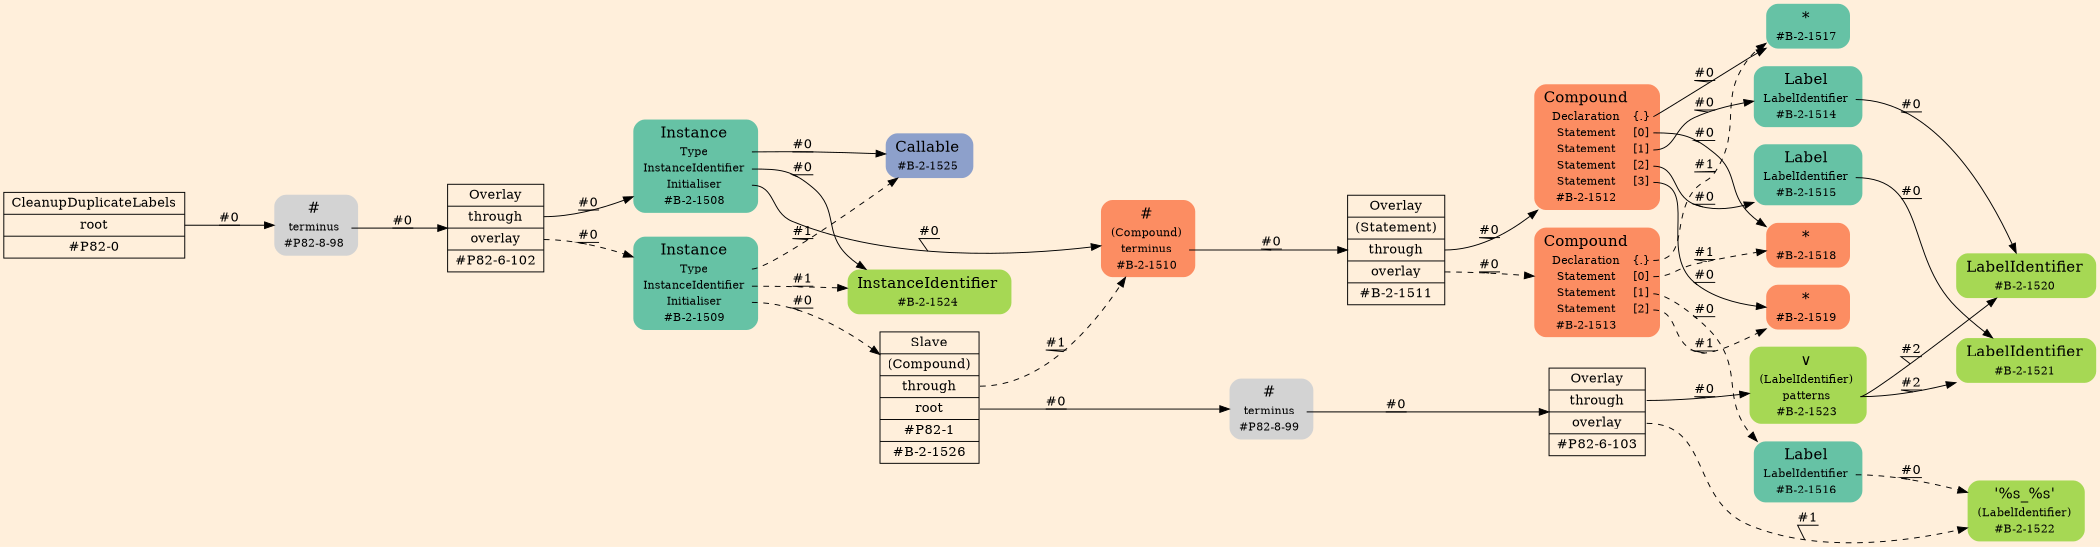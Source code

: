 digraph Inferno {
graph [
rankdir = "LR"
ranksep = 1.0
size = "14,20"
bgcolor = antiquewhite1
];
node [
];
"CR#P82-0" [
shape = "record"
fillcolor = "transparent"
label = "<fixed> CleanupDuplicateLabels | <port0> root | <port1> #P82-0"
style = "filled"
fontsize = "14"
fillcolor = antiquewhite1
];
"#P82-8-98" [
shape = "plaintext"
label = <<TABLE BORDER="0" CELLBORDER="0" CELLSPACING="0">
 <TR>
  <TD><FONT POINT-SIZE="16.0">#</FONT></TD>
  <TD></TD>
 </TR>
 <TR>
  <TD>terminus</TD>
  <TD PORT="port0"></TD>
 </TR>
 <TR>
  <TD>#P82-8-98</TD>
  <TD PORT="port1"></TD>
 </TR>
</TABLE>>
style = "rounded,filled"
fontsize = "12"
];
"#P82-6-102" [
shape = "record"
label = "<fixed> Overlay | <port0> through | <port1> overlay | <port2> #P82-6-102"
style = "filled"
fontsize = "14"
fillcolor = antiquewhite1
];
"#B-2-1508" [
shape = "plaintext"
fillcolor = "/set28/1"
label = <<TABLE BORDER="0" CELLBORDER="0" CELLSPACING="0">
 <TR>
  <TD><FONT POINT-SIZE="16.0">Instance</FONT></TD>
  <TD></TD>
 </TR>
 <TR>
  <TD>Type</TD>
  <TD PORT="port0"></TD>
 </TR>
 <TR>
  <TD>InstanceIdentifier</TD>
  <TD PORT="port1"></TD>
 </TR>
 <TR>
  <TD>Initialiser</TD>
  <TD PORT="port2"></TD>
 </TR>
 <TR>
  <TD>#B-2-1508</TD>
  <TD PORT="port3"></TD>
 </TR>
</TABLE>>
style = "rounded,filled"
fontsize = "12"
];
"#B-2-1525" [
shape = "plaintext"
fillcolor = "/set28/3"
label = <<TABLE BORDER="0" CELLBORDER="0" CELLSPACING="0">
 <TR>
  <TD><FONT POINT-SIZE="16.0">Callable</FONT></TD>
  <TD></TD>
 </TR>
 <TR>
  <TD>#B-2-1525</TD>
  <TD PORT="port0"></TD>
 </TR>
</TABLE>>
style = "rounded,filled"
fontsize = "12"
];
"#B-2-1524" [
shape = "plaintext"
fillcolor = "/set28/5"
label = <<TABLE BORDER="0" CELLBORDER="0" CELLSPACING="0">
 <TR>
  <TD><FONT POINT-SIZE="16.0">InstanceIdentifier</FONT></TD>
  <TD></TD>
 </TR>
 <TR>
  <TD>#B-2-1524</TD>
  <TD PORT="port0"></TD>
 </TR>
</TABLE>>
style = "rounded,filled"
fontsize = "12"
];
"#B-2-1510" [
shape = "plaintext"
fillcolor = "/set28/2"
label = <<TABLE BORDER="0" CELLBORDER="0" CELLSPACING="0">
 <TR>
  <TD><FONT POINT-SIZE="16.0">#</FONT></TD>
  <TD></TD>
 </TR>
 <TR>
  <TD>(Compound)</TD>
  <TD PORT="port0"></TD>
 </TR>
 <TR>
  <TD>terminus</TD>
  <TD PORT="port1"></TD>
 </TR>
 <TR>
  <TD>#B-2-1510</TD>
  <TD PORT="port2"></TD>
 </TR>
</TABLE>>
style = "rounded,filled"
fontsize = "12"
];
"#B-2-1511" [
shape = "record"
fillcolor = "/set28/2"
label = "<fixed> Overlay | <port0> (Statement) | <port1> through | <port2> overlay | <port3> #B-2-1511"
style = "filled"
fontsize = "14"
fillcolor = antiquewhite1
];
"#B-2-1512" [
shape = "plaintext"
fillcolor = "/set28/2"
label = <<TABLE BORDER="0" CELLBORDER="0" CELLSPACING="0">
 <TR>
  <TD><FONT POINT-SIZE="16.0">Compound</FONT></TD>
  <TD></TD>
 </TR>
 <TR>
  <TD>Declaration</TD>
  <TD PORT="port0">{.}</TD>
 </TR>
 <TR>
  <TD>Statement</TD>
  <TD PORT="port1">[0]</TD>
 </TR>
 <TR>
  <TD>Statement</TD>
  <TD PORT="port2">[1]</TD>
 </TR>
 <TR>
  <TD>Statement</TD>
  <TD PORT="port3">[2]</TD>
 </TR>
 <TR>
  <TD>Statement</TD>
  <TD PORT="port4">[3]</TD>
 </TR>
 <TR>
  <TD>#B-2-1512</TD>
  <TD PORT="port5"></TD>
 </TR>
</TABLE>>
style = "rounded,filled"
fontsize = "12"
];
"#B-2-1517" [
shape = "plaintext"
fillcolor = "/set28/1"
label = <<TABLE BORDER="0" CELLBORDER="0" CELLSPACING="0">
 <TR>
  <TD><FONT POINT-SIZE="16.0">*</FONT></TD>
  <TD></TD>
 </TR>
 <TR>
  <TD>#B-2-1517</TD>
  <TD PORT="port0"></TD>
 </TR>
</TABLE>>
style = "rounded,filled"
fontsize = "12"
];
"#B-2-1518" [
shape = "plaintext"
fillcolor = "/set28/2"
label = <<TABLE BORDER="0" CELLBORDER="0" CELLSPACING="0">
 <TR>
  <TD><FONT POINT-SIZE="16.0">*</FONT></TD>
  <TD></TD>
 </TR>
 <TR>
  <TD>#B-2-1518</TD>
  <TD PORT="port0"></TD>
 </TR>
</TABLE>>
style = "rounded,filled"
fontsize = "12"
];
"#B-2-1514" [
shape = "plaintext"
fillcolor = "/set28/1"
label = <<TABLE BORDER="0" CELLBORDER="0" CELLSPACING="0">
 <TR>
  <TD><FONT POINT-SIZE="16.0">Label</FONT></TD>
  <TD></TD>
 </TR>
 <TR>
  <TD>LabelIdentifier</TD>
  <TD PORT="port0"></TD>
 </TR>
 <TR>
  <TD>#B-2-1514</TD>
  <TD PORT="port1"></TD>
 </TR>
</TABLE>>
style = "rounded,filled"
fontsize = "12"
];
"#B-2-1520" [
shape = "plaintext"
fillcolor = "/set28/5"
label = <<TABLE BORDER="0" CELLBORDER="0" CELLSPACING="0">
 <TR>
  <TD><FONT POINT-SIZE="16.0">LabelIdentifier</FONT></TD>
  <TD></TD>
 </TR>
 <TR>
  <TD>#B-2-1520</TD>
  <TD PORT="port0"></TD>
 </TR>
</TABLE>>
style = "rounded,filled"
fontsize = "12"
];
"#B-2-1515" [
shape = "plaintext"
fillcolor = "/set28/1"
label = <<TABLE BORDER="0" CELLBORDER="0" CELLSPACING="0">
 <TR>
  <TD><FONT POINT-SIZE="16.0">Label</FONT></TD>
  <TD></TD>
 </TR>
 <TR>
  <TD>LabelIdentifier</TD>
  <TD PORT="port0"></TD>
 </TR>
 <TR>
  <TD>#B-2-1515</TD>
  <TD PORT="port1"></TD>
 </TR>
</TABLE>>
style = "rounded,filled"
fontsize = "12"
];
"#B-2-1521" [
shape = "plaintext"
fillcolor = "/set28/5"
label = <<TABLE BORDER="0" CELLBORDER="0" CELLSPACING="0">
 <TR>
  <TD><FONT POINT-SIZE="16.0">LabelIdentifier</FONT></TD>
  <TD></TD>
 </TR>
 <TR>
  <TD>#B-2-1521</TD>
  <TD PORT="port0"></TD>
 </TR>
</TABLE>>
style = "rounded,filled"
fontsize = "12"
];
"#B-2-1519" [
shape = "plaintext"
fillcolor = "/set28/2"
label = <<TABLE BORDER="0" CELLBORDER="0" CELLSPACING="0">
 <TR>
  <TD><FONT POINT-SIZE="16.0">*</FONT></TD>
  <TD></TD>
 </TR>
 <TR>
  <TD>#B-2-1519</TD>
  <TD PORT="port0"></TD>
 </TR>
</TABLE>>
style = "rounded,filled"
fontsize = "12"
];
"#B-2-1513" [
shape = "plaintext"
fillcolor = "/set28/2"
label = <<TABLE BORDER="0" CELLBORDER="0" CELLSPACING="0">
 <TR>
  <TD><FONT POINT-SIZE="16.0">Compound</FONT></TD>
  <TD></TD>
 </TR>
 <TR>
  <TD>Declaration</TD>
  <TD PORT="port0">{.}</TD>
 </TR>
 <TR>
  <TD>Statement</TD>
  <TD PORT="port1">[0]</TD>
 </TR>
 <TR>
  <TD>Statement</TD>
  <TD PORT="port2">[1]</TD>
 </TR>
 <TR>
  <TD>Statement</TD>
  <TD PORT="port3">[2]</TD>
 </TR>
 <TR>
  <TD>#B-2-1513</TD>
  <TD PORT="port4"></TD>
 </TR>
</TABLE>>
style = "rounded,filled"
fontsize = "12"
];
"#B-2-1516" [
shape = "plaintext"
fillcolor = "/set28/1"
label = <<TABLE BORDER="0" CELLBORDER="0" CELLSPACING="0">
 <TR>
  <TD><FONT POINT-SIZE="16.0">Label</FONT></TD>
  <TD></TD>
 </TR>
 <TR>
  <TD>LabelIdentifier</TD>
  <TD PORT="port0"></TD>
 </TR>
 <TR>
  <TD>#B-2-1516</TD>
  <TD PORT="port1"></TD>
 </TR>
</TABLE>>
style = "rounded,filled"
fontsize = "12"
];
"#B-2-1522" [
shape = "plaintext"
fillcolor = "/set28/5"
label = <<TABLE BORDER="0" CELLBORDER="0" CELLSPACING="0">
 <TR>
  <TD><FONT POINT-SIZE="16.0">'%s_%s'</FONT></TD>
  <TD></TD>
 </TR>
 <TR>
  <TD>(LabelIdentifier)</TD>
  <TD PORT="port0"></TD>
 </TR>
 <TR>
  <TD>#B-2-1522</TD>
  <TD PORT="port1"></TD>
 </TR>
</TABLE>>
style = "rounded,filled"
fontsize = "12"
];
"#B-2-1509" [
shape = "plaintext"
fillcolor = "/set28/1"
label = <<TABLE BORDER="0" CELLBORDER="0" CELLSPACING="0">
 <TR>
  <TD><FONT POINT-SIZE="16.0">Instance</FONT></TD>
  <TD></TD>
 </TR>
 <TR>
  <TD>Type</TD>
  <TD PORT="port0"></TD>
 </TR>
 <TR>
  <TD>InstanceIdentifier</TD>
  <TD PORT="port1"></TD>
 </TR>
 <TR>
  <TD>Initialiser</TD>
  <TD PORT="port2"></TD>
 </TR>
 <TR>
  <TD>#B-2-1509</TD>
  <TD PORT="port3"></TD>
 </TR>
</TABLE>>
style = "rounded,filled"
fontsize = "12"
];
"#B-2-1526" [
shape = "record"
fillcolor = "/set28/2"
label = "<fixed> Slave | <port0> (Compound) | <port1> through | <port2> root | <port3> #P82-1 | <port4> #B-2-1526"
style = "filled"
fontsize = "14"
fillcolor = antiquewhite1
];
"#P82-8-99" [
shape = "plaintext"
label = <<TABLE BORDER="0" CELLBORDER="0" CELLSPACING="0">
 <TR>
  <TD><FONT POINT-SIZE="16.0">#</FONT></TD>
  <TD></TD>
 </TR>
 <TR>
  <TD>terminus</TD>
  <TD PORT="port0"></TD>
 </TR>
 <TR>
  <TD>#P82-8-99</TD>
  <TD PORT="port1"></TD>
 </TR>
</TABLE>>
style = "rounded,filled"
fontsize = "12"
];
"#P82-6-103" [
shape = "record"
label = "<fixed> Overlay | <port0> through | <port1> overlay | <port2> #P82-6-103"
style = "filled"
fontsize = "14"
fillcolor = antiquewhite1
];
"#B-2-1523" [
shape = "plaintext"
fillcolor = "/set28/5"
label = <<TABLE BORDER="0" CELLBORDER="0" CELLSPACING="0">
 <TR>
  <TD><FONT POINT-SIZE="16.0">∨</FONT></TD>
  <TD></TD>
 </TR>
 <TR>
  <TD>(LabelIdentifier)</TD>
  <TD PORT="port0"></TD>
 </TR>
 <TR>
  <TD>patterns</TD>
  <TD PORT="port1"></TD>
 </TR>
 <TR>
  <TD>#B-2-1523</TD>
  <TD PORT="port2"></TD>
 </TR>
</TABLE>>
style = "rounded,filled"
fontsize = "12"
];
"CR#P82-0":port0 -> "#P82-8-98" [style="solid"
label = "#0"
decorate = true
];
"#P82-8-98":port0 -> "#P82-6-102" [style="solid"
label = "#0"
decorate = true
];
"#P82-6-102":port0 -> "#B-2-1508" [style="solid"
label = "#0"
decorate = true
];
"#P82-6-102":port1 -> "#B-2-1509" [style="dashed"
label = "#0"
decorate = true
];
"#B-2-1508":port0 -> "#B-2-1525" [style="solid"
label = "#0"
decorate = true
];
"#B-2-1508":port1 -> "#B-2-1524" [style="solid"
label = "#0"
decorate = true
];
"#B-2-1508":port2 -> "#B-2-1510" [style="solid"
label = "#0"
decorate = true
];
"#B-2-1510":port1 -> "#B-2-1511" [style="solid"
label = "#0"
decorate = true
];
"#B-2-1511":port1 -> "#B-2-1512" [style="solid"
label = "#0"
decorate = true
];
"#B-2-1511":port2 -> "#B-2-1513" [style="dashed"
label = "#0"
decorate = true
];
"#B-2-1512":port0 -> "#B-2-1517" [style="solid"
label = "#0"
decorate = true
];
"#B-2-1512":port1 -> "#B-2-1518" [style="solid"
label = "#0"
decorate = true
];
"#B-2-1512":port2 -> "#B-2-1514" [style="solid"
label = "#0"
decorate = true
];
"#B-2-1512":port3 -> "#B-2-1515" [style="solid"
label = "#0"
decorate = true
];
"#B-2-1512":port4 -> "#B-2-1519" [style="solid"
label = "#0"
decorate = true
];
"#B-2-1514":port0 -> "#B-2-1520" [style="solid"
label = "#0"
decorate = true
];
"#B-2-1515":port0 -> "#B-2-1521" [style="solid"
label = "#0"
decorate = true
];
"#B-2-1513":port0 -> "#B-2-1517" [style="dashed"
label = "#1"
decorate = true
];
"#B-2-1513":port1 -> "#B-2-1518" [style="dashed"
label = "#1"
decorate = true
];
"#B-2-1513":port2 -> "#B-2-1516" [style="dashed"
label = "#0"
decorate = true
];
"#B-2-1513":port3 -> "#B-2-1519" [style="dashed"
label = "#1"
decorate = true
];
"#B-2-1516":port0 -> "#B-2-1522" [style="dashed"
label = "#0"
decorate = true
];
"#B-2-1509":port0 -> "#B-2-1525" [style="dashed"
label = "#1"
decorate = true
];
"#B-2-1509":port1 -> "#B-2-1524" [style="dashed"
label = "#1"
decorate = true
];
"#B-2-1509":port2 -> "#B-2-1526" [style="dashed"
label = "#0"
decorate = true
];
"#B-2-1526":port1 -> "#B-2-1510" [style="dashed"
label = "#1"
decorate = true
];
"#B-2-1526":port2 -> "#P82-8-99" [style="solid"
label = "#0"
decorate = true
];
"#P82-8-99":port0 -> "#P82-6-103" [style="solid"
label = "#0"
decorate = true
];
"#P82-6-103":port0 -> "#B-2-1523" [style="solid"
label = "#0"
decorate = true
];
"#P82-6-103":port1 -> "#B-2-1522" [style="dashed"
label = "#1"
decorate = true
];
"#B-2-1523":port1 -> "#B-2-1520" [style="solid"
label = "#2"
decorate = true
];
"#B-2-1523":port1 -> "#B-2-1521" [style="solid"
label = "#2"
decorate = true
];
}
